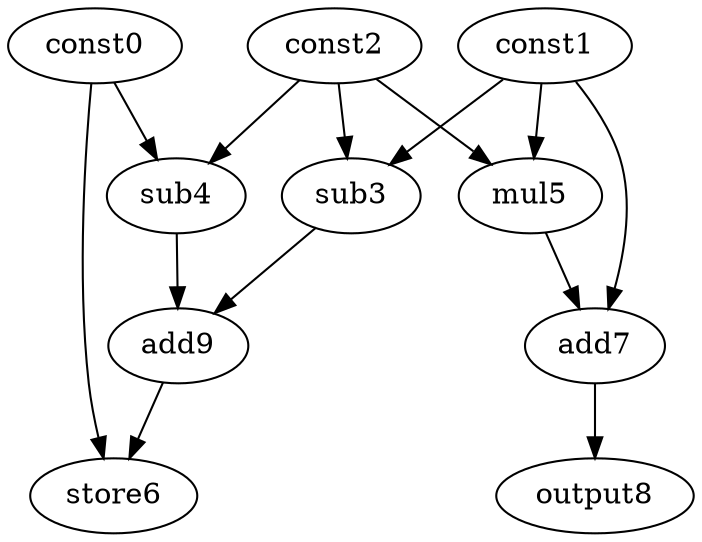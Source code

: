 digraph G { 
const0[opcode=const]; 
const1[opcode=const]; 
const2[opcode=const]; 
sub3[opcode=sub]; 
sub4[opcode=sub]; 
mul5[opcode=mul]; 
store6[opcode=store]; 
add7[opcode=add]; 
output8[opcode=output]; 
add9[opcode=add]; 
const1->sub3[operand=0];
const2->sub3[operand=1];
const0->sub4[operand=0];
const2->sub4[operand=1];
const1->mul5[operand=0];
const2->mul5[operand=1];
const1->add7[operand=0];
mul5->add7[operand=1];
sub3->add9[operand=0];
sub4->add9[operand=1];
const0->store6[operand=0];
add9->store6[operand=1];
add7->output8[operand=0];
}
